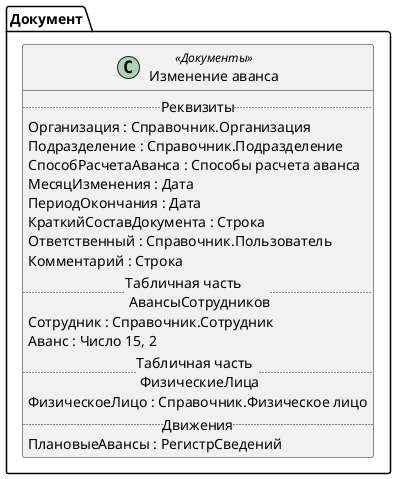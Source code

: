 ﻿@startuml ИзменениеАванса
'!include templates.wsd
'..\include templates.wsd
class Документ.ИзменениеАванса as "Изменение аванса" <<Документы>>
{
..Реквизиты..
Организация : Справочник.Организация
Подразделение : Справочник.Подразделение
СпособРасчетаАванса : Способы расчета аванса
МесяцИзменения : Дата
ПериодОкончания : Дата
КраткийСоставДокумента : Строка
Ответственный : Справочник.Пользователь
Комментарий : Строка
..Табличная часть \n АвансыСотрудников..
Сотрудник : Справочник.Сотрудник
Аванс : Число 15, 2
..Табличная часть \n ФизическиеЛица..
ФизическоеЛицо : Справочник.Физическое лицо
..Движения..
ПлановыеАвансы : РегистрСведений
}
@enduml

